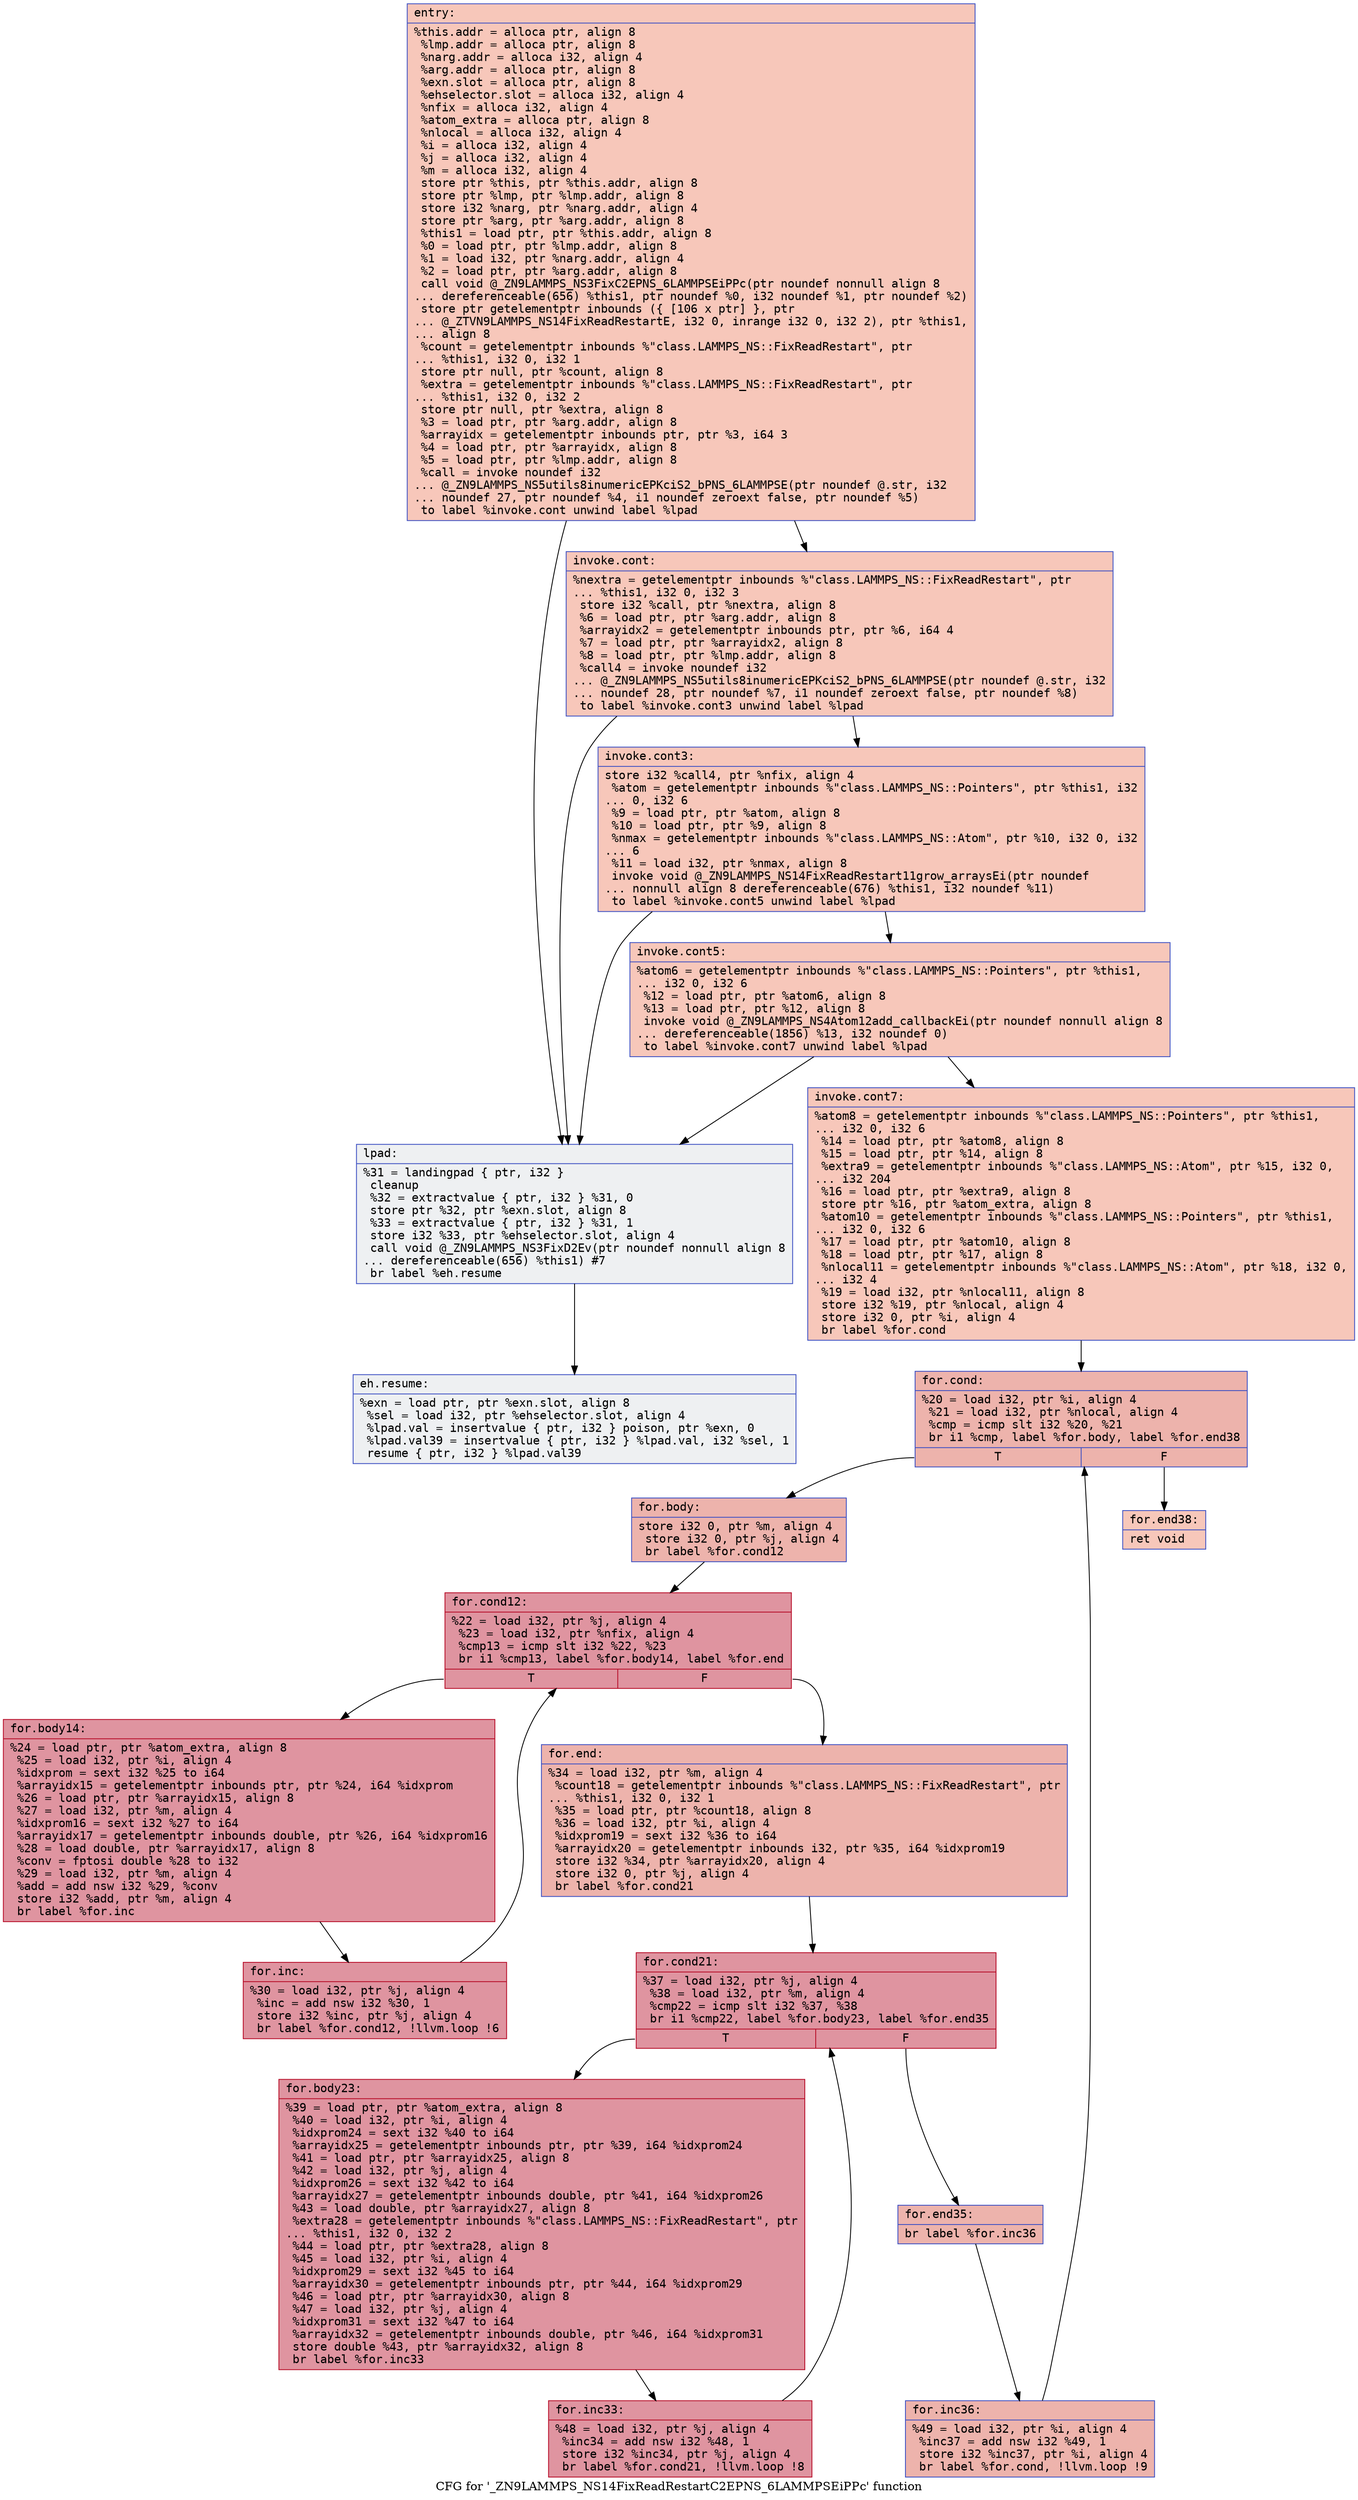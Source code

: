 digraph "CFG for '_ZN9LAMMPS_NS14FixReadRestartC2EPNS_6LAMMPSEiPPc' function" {
	label="CFG for '_ZN9LAMMPS_NS14FixReadRestartC2EPNS_6LAMMPSEiPPc' function";

	Node0x55f8eed91920 [shape=record,color="#3d50c3ff", style=filled, fillcolor="#ec7f6370" fontname="Courier",label="{entry:\l|  %this.addr = alloca ptr, align 8\l  %lmp.addr = alloca ptr, align 8\l  %narg.addr = alloca i32, align 4\l  %arg.addr = alloca ptr, align 8\l  %exn.slot = alloca ptr, align 8\l  %ehselector.slot = alloca i32, align 4\l  %nfix = alloca i32, align 4\l  %atom_extra = alloca ptr, align 8\l  %nlocal = alloca i32, align 4\l  %i = alloca i32, align 4\l  %j = alloca i32, align 4\l  %m = alloca i32, align 4\l  store ptr %this, ptr %this.addr, align 8\l  store ptr %lmp, ptr %lmp.addr, align 8\l  store i32 %narg, ptr %narg.addr, align 4\l  store ptr %arg, ptr %arg.addr, align 8\l  %this1 = load ptr, ptr %this.addr, align 8\l  %0 = load ptr, ptr %lmp.addr, align 8\l  %1 = load i32, ptr %narg.addr, align 4\l  %2 = load ptr, ptr %arg.addr, align 8\l  call void @_ZN9LAMMPS_NS3FixC2EPNS_6LAMMPSEiPPc(ptr noundef nonnull align 8\l... dereferenceable(656) %this1, ptr noundef %0, i32 noundef %1, ptr noundef %2)\l  store ptr getelementptr inbounds (\{ [106 x ptr] \}, ptr\l... @_ZTVN9LAMMPS_NS14FixReadRestartE, i32 0, inrange i32 0, i32 2), ptr %this1,\l... align 8\l  %count = getelementptr inbounds %\"class.LAMMPS_NS::FixReadRestart\", ptr\l... %this1, i32 0, i32 1\l  store ptr null, ptr %count, align 8\l  %extra = getelementptr inbounds %\"class.LAMMPS_NS::FixReadRestart\", ptr\l... %this1, i32 0, i32 2\l  store ptr null, ptr %extra, align 8\l  %3 = load ptr, ptr %arg.addr, align 8\l  %arrayidx = getelementptr inbounds ptr, ptr %3, i64 3\l  %4 = load ptr, ptr %arrayidx, align 8\l  %5 = load ptr, ptr %lmp.addr, align 8\l  %call = invoke noundef i32\l... @_ZN9LAMMPS_NS5utils8inumericEPKciS2_bPNS_6LAMMPSE(ptr noundef @.str, i32\l... noundef 27, ptr noundef %4, i1 noundef zeroext false, ptr noundef %5)\l          to label %invoke.cont unwind label %lpad\l}"];
	Node0x55f8eed91920 -> Node0x55f8eed93d30[tooltip="entry -> invoke.cont\nProbability 100.00%" ];
	Node0x55f8eed91920 -> Node0x55f8eed93e10[tooltip="entry -> lpad\nProbability 0.00%" ];
	Node0x55f8eed93d30 [shape=record,color="#3d50c3ff", style=filled, fillcolor="#ec7f6370" fontname="Courier",label="{invoke.cont:\l|  %nextra = getelementptr inbounds %\"class.LAMMPS_NS::FixReadRestart\", ptr\l... %this1, i32 0, i32 3\l  store i32 %call, ptr %nextra, align 8\l  %6 = load ptr, ptr %arg.addr, align 8\l  %arrayidx2 = getelementptr inbounds ptr, ptr %6, i64 4\l  %7 = load ptr, ptr %arrayidx2, align 8\l  %8 = load ptr, ptr %lmp.addr, align 8\l  %call4 = invoke noundef i32\l... @_ZN9LAMMPS_NS5utils8inumericEPKciS2_bPNS_6LAMMPSE(ptr noundef @.str, i32\l... noundef 28, ptr noundef %7, i1 noundef zeroext false, ptr noundef %8)\l          to label %invoke.cont3 unwind label %lpad\l}"];
	Node0x55f8eed93d30 -> Node0x55f8eed94910[tooltip="invoke.cont -> invoke.cont3\nProbability 100.00%" ];
	Node0x55f8eed93d30 -> Node0x55f8eed93e10[tooltip="invoke.cont -> lpad\nProbability 0.00%" ];
	Node0x55f8eed94910 [shape=record,color="#3d50c3ff", style=filled, fillcolor="#ec7f6370" fontname="Courier",label="{invoke.cont3:\l|  store i32 %call4, ptr %nfix, align 4\l  %atom = getelementptr inbounds %\"class.LAMMPS_NS::Pointers\", ptr %this1, i32\l... 0, i32 6\l  %9 = load ptr, ptr %atom, align 8\l  %10 = load ptr, ptr %9, align 8\l  %nmax = getelementptr inbounds %\"class.LAMMPS_NS::Atom\", ptr %10, i32 0, i32\l... 6\l  %11 = load i32, ptr %nmax, align 8\l  invoke void @_ZN9LAMMPS_NS14FixReadRestart11grow_arraysEi(ptr noundef\l... nonnull align 8 dereferenceable(676) %this1, i32 noundef %11)\l          to label %invoke.cont5 unwind label %lpad\l}"];
	Node0x55f8eed94910 -> Node0x55f8eed953c0[tooltip="invoke.cont3 -> invoke.cont5\nProbability 100.00%" ];
	Node0x55f8eed94910 -> Node0x55f8eed93e10[tooltip="invoke.cont3 -> lpad\nProbability 0.00%" ];
	Node0x55f8eed953c0 [shape=record,color="#3d50c3ff", style=filled, fillcolor="#ec7f6370" fontname="Courier",label="{invoke.cont5:\l|  %atom6 = getelementptr inbounds %\"class.LAMMPS_NS::Pointers\", ptr %this1,\l... i32 0, i32 6\l  %12 = load ptr, ptr %atom6, align 8\l  %13 = load ptr, ptr %12, align 8\l  invoke void @_ZN9LAMMPS_NS4Atom12add_callbackEi(ptr noundef nonnull align 8\l... dereferenceable(1856) %13, i32 noundef 0)\l          to label %invoke.cont7 unwind label %lpad\l}"];
	Node0x55f8eed953c0 -> Node0x55f8eed957c0[tooltip="invoke.cont5 -> invoke.cont7\nProbability 100.00%" ];
	Node0x55f8eed953c0 -> Node0x55f8eed93e10[tooltip="invoke.cont5 -> lpad\nProbability 0.00%" ];
	Node0x55f8eed957c0 [shape=record,color="#3d50c3ff", style=filled, fillcolor="#ec7f6370" fontname="Courier",label="{invoke.cont7:\l|  %atom8 = getelementptr inbounds %\"class.LAMMPS_NS::Pointers\", ptr %this1,\l... i32 0, i32 6\l  %14 = load ptr, ptr %atom8, align 8\l  %15 = load ptr, ptr %14, align 8\l  %extra9 = getelementptr inbounds %\"class.LAMMPS_NS::Atom\", ptr %15, i32 0,\l... i32 204\l  %16 = load ptr, ptr %extra9, align 8\l  store ptr %16, ptr %atom_extra, align 8\l  %atom10 = getelementptr inbounds %\"class.LAMMPS_NS::Pointers\", ptr %this1,\l... i32 0, i32 6\l  %17 = load ptr, ptr %atom10, align 8\l  %18 = load ptr, ptr %17, align 8\l  %nlocal11 = getelementptr inbounds %\"class.LAMMPS_NS::Atom\", ptr %18, i32 0,\l... i32 4\l  %19 = load i32, ptr %nlocal11, align 8\l  store i32 %19, ptr %nlocal, align 4\l  store i32 0, ptr %i, align 4\l  br label %for.cond\l}"];
	Node0x55f8eed957c0 -> Node0x55f8eed96b90[tooltip="invoke.cont7 -> for.cond\nProbability 100.00%" ];
	Node0x55f8eed96b90 [shape=record,color="#3d50c3ff", style=filled, fillcolor="#d6524470" fontname="Courier",label="{for.cond:\l|  %20 = load i32, ptr %i, align 4\l  %21 = load i32, ptr %nlocal, align 4\l  %cmp = icmp slt i32 %20, %21\l  br i1 %cmp, label %for.body, label %for.end38\l|{<s0>T|<s1>F}}"];
	Node0x55f8eed96b90:s0 -> Node0x55f8eed96e30[tooltip="for.cond -> for.body\nProbability 96.88%" ];
	Node0x55f8eed96b90:s1 -> Node0x55f8eed96eb0[tooltip="for.cond -> for.end38\nProbability 3.12%" ];
	Node0x55f8eed96e30 [shape=record,color="#3d50c3ff", style=filled, fillcolor="#d6524470" fontname="Courier",label="{for.body:\l|  store i32 0, ptr %m, align 4\l  store i32 0, ptr %j, align 4\l  br label %for.cond12\l}"];
	Node0x55f8eed96e30 -> Node0x55f8eed97180[tooltip="for.body -> for.cond12\nProbability 100.00%" ];
	Node0x55f8eed97180 [shape=record,color="#b70d28ff", style=filled, fillcolor="#b70d2870" fontname="Courier",label="{for.cond12:\l|  %22 = load i32, ptr %j, align 4\l  %23 = load i32, ptr %nfix, align 4\l  %cmp13 = icmp slt i32 %22, %23\l  br i1 %cmp13, label %for.body14, label %for.end\l|{<s0>T|<s1>F}}"];
	Node0x55f8eed97180:s0 -> Node0x55f8eed97420[tooltip="for.cond12 -> for.body14\nProbability 96.88%" ];
	Node0x55f8eed97180:s1 -> Node0x55f8eed974a0[tooltip="for.cond12 -> for.end\nProbability 3.12%" ];
	Node0x55f8eed97420 [shape=record,color="#b70d28ff", style=filled, fillcolor="#b70d2870" fontname="Courier",label="{for.body14:\l|  %24 = load ptr, ptr %atom_extra, align 8\l  %25 = load i32, ptr %i, align 4\l  %idxprom = sext i32 %25 to i64\l  %arrayidx15 = getelementptr inbounds ptr, ptr %24, i64 %idxprom\l  %26 = load ptr, ptr %arrayidx15, align 8\l  %27 = load i32, ptr %m, align 4\l  %idxprom16 = sext i32 %27 to i64\l  %arrayidx17 = getelementptr inbounds double, ptr %26, i64 %idxprom16\l  %28 = load double, ptr %arrayidx17, align 8\l  %conv = fptosi double %28 to i32\l  %29 = load i32, ptr %m, align 4\l  %add = add nsw i32 %29, %conv\l  store i32 %add, ptr %m, align 4\l  br label %for.inc\l}"];
	Node0x55f8eed97420 -> Node0x55f8eed983f0[tooltip="for.body14 -> for.inc\nProbability 100.00%" ];
	Node0x55f8eed983f0 [shape=record,color="#b70d28ff", style=filled, fillcolor="#b70d2870" fontname="Courier",label="{for.inc:\l|  %30 = load i32, ptr %j, align 4\l  %inc = add nsw i32 %30, 1\l  store i32 %inc, ptr %j, align 4\l  br label %for.cond12, !llvm.loop !6\l}"];
	Node0x55f8eed983f0 -> Node0x55f8eed97180[tooltip="for.inc -> for.cond12\nProbability 100.00%" ];
	Node0x55f8eed93e10 [shape=record,color="#3d50c3ff", style=filled, fillcolor="#d9dce170" fontname="Courier",label="{lpad:\l|  %31 = landingpad \{ ptr, i32 \}\l          cleanup\l  %32 = extractvalue \{ ptr, i32 \} %31, 0\l  store ptr %32, ptr %exn.slot, align 8\l  %33 = extractvalue \{ ptr, i32 \} %31, 1\l  store i32 %33, ptr %ehselector.slot, align 4\l  call void @_ZN9LAMMPS_NS3FixD2Ev(ptr noundef nonnull align 8\l... dereferenceable(656) %this1) #7\l  br label %eh.resume\l}"];
	Node0x55f8eed93e10 -> Node0x55f8eed99670[tooltip="lpad -> eh.resume\nProbability 100.00%" ];
	Node0x55f8eed974a0 [shape=record,color="#3d50c3ff", style=filled, fillcolor="#d6524470" fontname="Courier",label="{for.end:\l|  %34 = load i32, ptr %m, align 4\l  %count18 = getelementptr inbounds %\"class.LAMMPS_NS::FixReadRestart\", ptr\l... %this1, i32 0, i32 1\l  %35 = load ptr, ptr %count18, align 8\l  %36 = load i32, ptr %i, align 4\l  %idxprom19 = sext i32 %36 to i64\l  %arrayidx20 = getelementptr inbounds i32, ptr %35, i64 %idxprom19\l  store i32 %34, ptr %arrayidx20, align 4\l  store i32 0, ptr %j, align 4\l  br label %for.cond21\l}"];
	Node0x55f8eed974a0 -> Node0x55f8eed99c80[tooltip="for.end -> for.cond21\nProbability 100.00%" ];
	Node0x55f8eed99c80 [shape=record,color="#b70d28ff", style=filled, fillcolor="#b70d2870" fontname="Courier",label="{for.cond21:\l|  %37 = load i32, ptr %j, align 4\l  %38 = load i32, ptr %m, align 4\l  %cmp22 = icmp slt i32 %37, %38\l  br i1 %cmp22, label %for.body23, label %for.end35\l|{<s0>T|<s1>F}}"];
	Node0x55f8eed99c80:s0 -> Node0x55f8eed99f20[tooltip="for.cond21 -> for.body23\nProbability 96.88%" ];
	Node0x55f8eed99c80:s1 -> Node0x55f8eed99fa0[tooltip="for.cond21 -> for.end35\nProbability 3.12%" ];
	Node0x55f8eed99f20 [shape=record,color="#b70d28ff", style=filled, fillcolor="#b70d2870" fontname="Courier",label="{for.body23:\l|  %39 = load ptr, ptr %atom_extra, align 8\l  %40 = load i32, ptr %i, align 4\l  %idxprom24 = sext i32 %40 to i64\l  %arrayidx25 = getelementptr inbounds ptr, ptr %39, i64 %idxprom24\l  %41 = load ptr, ptr %arrayidx25, align 8\l  %42 = load i32, ptr %j, align 4\l  %idxprom26 = sext i32 %42 to i64\l  %arrayidx27 = getelementptr inbounds double, ptr %41, i64 %idxprom26\l  %43 = load double, ptr %arrayidx27, align 8\l  %extra28 = getelementptr inbounds %\"class.LAMMPS_NS::FixReadRestart\", ptr\l... %this1, i32 0, i32 2\l  %44 = load ptr, ptr %extra28, align 8\l  %45 = load i32, ptr %i, align 4\l  %idxprom29 = sext i32 %45 to i64\l  %arrayidx30 = getelementptr inbounds ptr, ptr %44, i64 %idxprom29\l  %46 = load ptr, ptr %arrayidx30, align 8\l  %47 = load i32, ptr %j, align 4\l  %idxprom31 = sext i32 %47 to i64\l  %arrayidx32 = getelementptr inbounds double, ptr %46, i64 %idxprom31\l  store double %43, ptr %arrayidx32, align 8\l  br label %for.inc33\l}"];
	Node0x55f8eed99f20 -> Node0x55f8eed9b500[tooltip="for.body23 -> for.inc33\nProbability 100.00%" ];
	Node0x55f8eed9b500 [shape=record,color="#b70d28ff", style=filled, fillcolor="#b70d2870" fontname="Courier",label="{for.inc33:\l|  %48 = load i32, ptr %j, align 4\l  %inc34 = add nsw i32 %48, 1\l  store i32 %inc34, ptr %j, align 4\l  br label %for.cond21, !llvm.loop !8\l}"];
	Node0x55f8eed9b500 -> Node0x55f8eed99c80[tooltip="for.inc33 -> for.cond21\nProbability 100.00%" ];
	Node0x55f8eed99fa0 [shape=record,color="#3d50c3ff", style=filled, fillcolor="#d6524470" fontname="Courier",label="{for.end35:\l|  br label %for.inc36\l}"];
	Node0x55f8eed99fa0 -> Node0x55f8eed9b980[tooltip="for.end35 -> for.inc36\nProbability 100.00%" ];
	Node0x55f8eed9b980 [shape=record,color="#3d50c3ff", style=filled, fillcolor="#d6524470" fontname="Courier",label="{for.inc36:\l|  %49 = load i32, ptr %i, align 4\l  %inc37 = add nsw i32 %49, 1\l  store i32 %inc37, ptr %i, align 4\l  br label %for.cond, !llvm.loop !9\l}"];
	Node0x55f8eed9b980 -> Node0x55f8eed96b90[tooltip="for.inc36 -> for.cond\nProbability 100.00%" ];
	Node0x55f8eed96eb0 [shape=record,color="#3d50c3ff", style=filled, fillcolor="#ec7f6370" fontname="Courier",label="{for.end38:\l|  ret void\l}"];
	Node0x55f8eed99670 [shape=record,color="#3d50c3ff", style=filled, fillcolor="#d9dce170" fontname="Courier",label="{eh.resume:\l|  %exn = load ptr, ptr %exn.slot, align 8\l  %sel = load i32, ptr %ehselector.slot, align 4\l  %lpad.val = insertvalue \{ ptr, i32 \} poison, ptr %exn, 0\l  %lpad.val39 = insertvalue \{ ptr, i32 \} %lpad.val, i32 %sel, 1\l  resume \{ ptr, i32 \} %lpad.val39\l}"];
}
